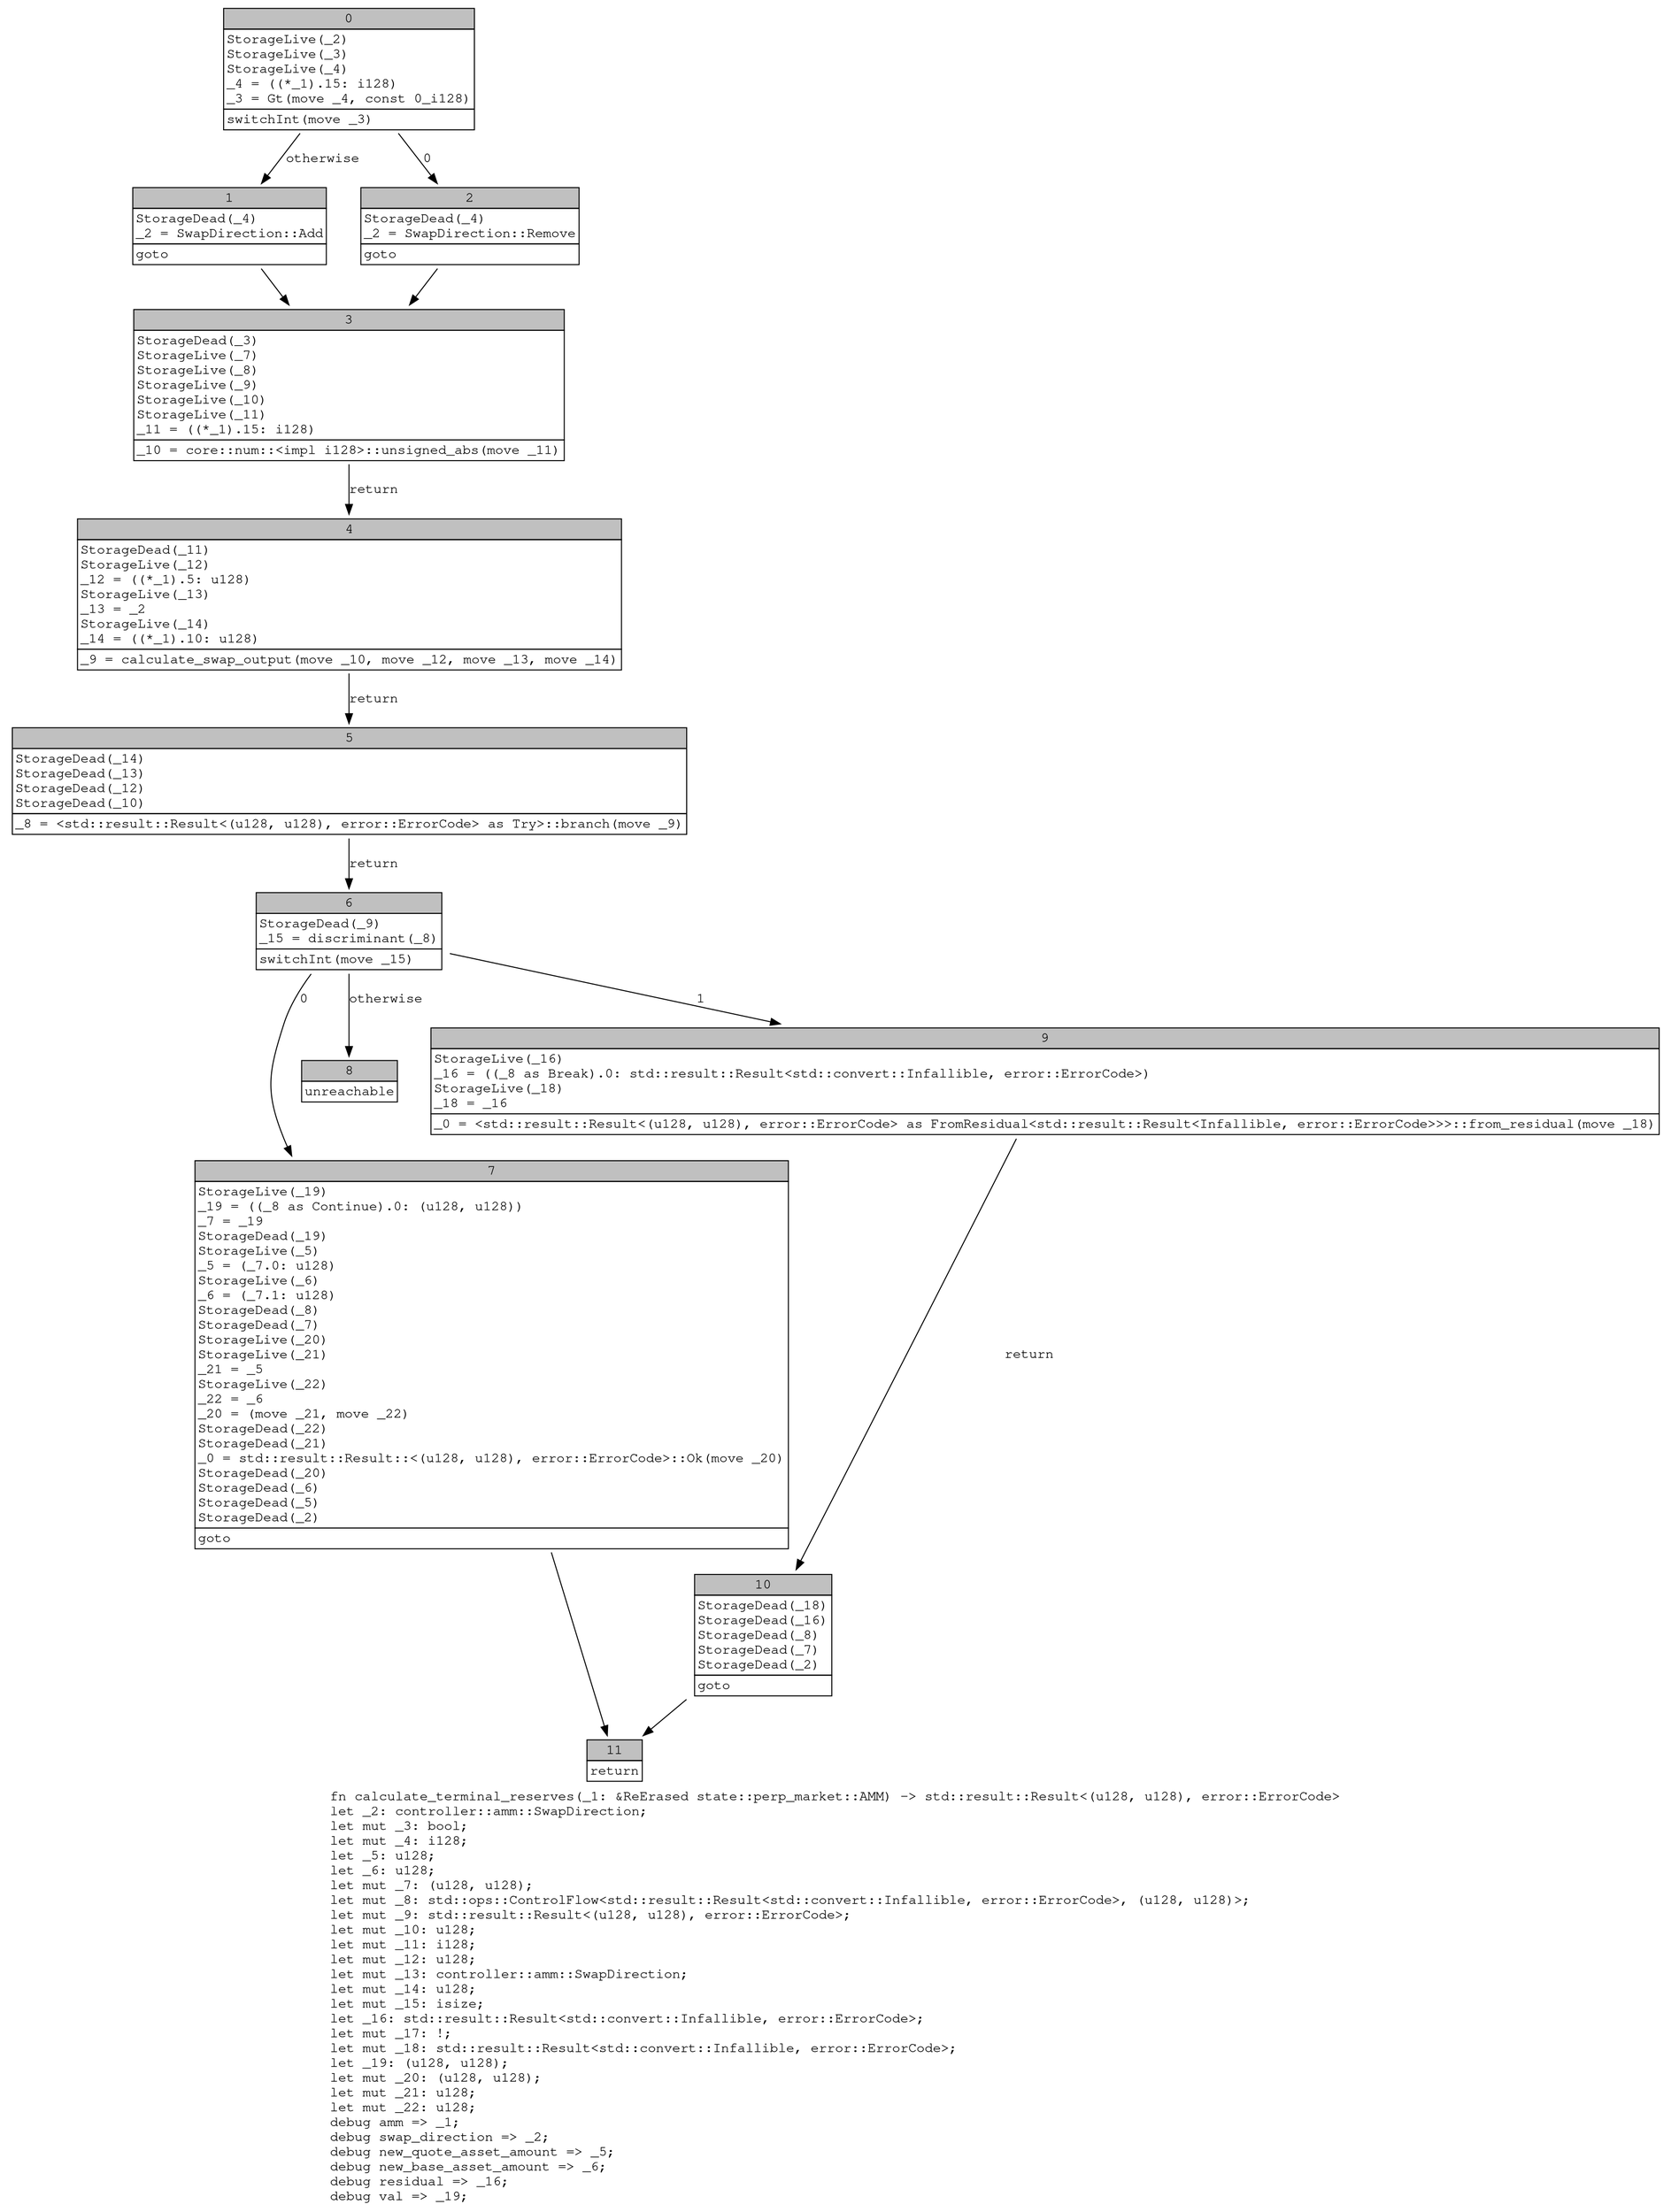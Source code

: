 digraph Mir_0_1807 {
    graph [fontname="Courier, monospace"];
    node [fontname="Courier, monospace"];
    edge [fontname="Courier, monospace"];
    label=<fn calculate_terminal_reserves(_1: &amp;ReErased state::perp_market::AMM) -&gt; std::result::Result&lt;(u128, u128), error::ErrorCode&gt;<br align="left"/>let _2: controller::amm::SwapDirection;<br align="left"/>let mut _3: bool;<br align="left"/>let mut _4: i128;<br align="left"/>let _5: u128;<br align="left"/>let _6: u128;<br align="left"/>let mut _7: (u128, u128);<br align="left"/>let mut _8: std::ops::ControlFlow&lt;std::result::Result&lt;std::convert::Infallible, error::ErrorCode&gt;, (u128, u128)&gt;;<br align="left"/>let mut _9: std::result::Result&lt;(u128, u128), error::ErrorCode&gt;;<br align="left"/>let mut _10: u128;<br align="left"/>let mut _11: i128;<br align="left"/>let mut _12: u128;<br align="left"/>let mut _13: controller::amm::SwapDirection;<br align="left"/>let mut _14: u128;<br align="left"/>let mut _15: isize;<br align="left"/>let _16: std::result::Result&lt;std::convert::Infallible, error::ErrorCode&gt;;<br align="left"/>let mut _17: !;<br align="left"/>let mut _18: std::result::Result&lt;std::convert::Infallible, error::ErrorCode&gt;;<br align="left"/>let _19: (u128, u128);<br align="left"/>let mut _20: (u128, u128);<br align="left"/>let mut _21: u128;<br align="left"/>let mut _22: u128;<br align="left"/>debug amm =&gt; _1;<br align="left"/>debug swap_direction =&gt; _2;<br align="left"/>debug new_quote_asset_amount =&gt; _5;<br align="left"/>debug new_base_asset_amount =&gt; _6;<br align="left"/>debug residual =&gt; _16;<br align="left"/>debug val =&gt; _19;<br align="left"/>>;
    bb0__0_1807 [shape="none", label=<<table border="0" cellborder="1" cellspacing="0"><tr><td bgcolor="gray" align="center" colspan="1">0</td></tr><tr><td align="left" balign="left">StorageLive(_2)<br/>StorageLive(_3)<br/>StorageLive(_4)<br/>_4 = ((*_1).15: i128)<br/>_3 = Gt(move _4, const 0_i128)<br/></td></tr><tr><td align="left">switchInt(move _3)</td></tr></table>>];
    bb1__0_1807 [shape="none", label=<<table border="0" cellborder="1" cellspacing="0"><tr><td bgcolor="gray" align="center" colspan="1">1</td></tr><tr><td align="left" balign="left">StorageDead(_4)<br/>_2 = SwapDirection::Add<br/></td></tr><tr><td align="left">goto</td></tr></table>>];
    bb2__0_1807 [shape="none", label=<<table border="0" cellborder="1" cellspacing="0"><tr><td bgcolor="gray" align="center" colspan="1">2</td></tr><tr><td align="left" balign="left">StorageDead(_4)<br/>_2 = SwapDirection::Remove<br/></td></tr><tr><td align="left">goto</td></tr></table>>];
    bb3__0_1807 [shape="none", label=<<table border="0" cellborder="1" cellspacing="0"><tr><td bgcolor="gray" align="center" colspan="1">3</td></tr><tr><td align="left" balign="left">StorageDead(_3)<br/>StorageLive(_7)<br/>StorageLive(_8)<br/>StorageLive(_9)<br/>StorageLive(_10)<br/>StorageLive(_11)<br/>_11 = ((*_1).15: i128)<br/></td></tr><tr><td align="left">_10 = core::num::&lt;impl i128&gt;::unsigned_abs(move _11)</td></tr></table>>];
    bb4__0_1807 [shape="none", label=<<table border="0" cellborder="1" cellspacing="0"><tr><td bgcolor="gray" align="center" colspan="1">4</td></tr><tr><td align="left" balign="left">StorageDead(_11)<br/>StorageLive(_12)<br/>_12 = ((*_1).5: u128)<br/>StorageLive(_13)<br/>_13 = _2<br/>StorageLive(_14)<br/>_14 = ((*_1).10: u128)<br/></td></tr><tr><td align="left">_9 = calculate_swap_output(move _10, move _12, move _13, move _14)</td></tr></table>>];
    bb5__0_1807 [shape="none", label=<<table border="0" cellborder="1" cellspacing="0"><tr><td bgcolor="gray" align="center" colspan="1">5</td></tr><tr><td align="left" balign="left">StorageDead(_14)<br/>StorageDead(_13)<br/>StorageDead(_12)<br/>StorageDead(_10)<br/></td></tr><tr><td align="left">_8 = &lt;std::result::Result&lt;(u128, u128), error::ErrorCode&gt; as Try&gt;::branch(move _9)</td></tr></table>>];
    bb6__0_1807 [shape="none", label=<<table border="0" cellborder="1" cellspacing="0"><tr><td bgcolor="gray" align="center" colspan="1">6</td></tr><tr><td align="left" balign="left">StorageDead(_9)<br/>_15 = discriminant(_8)<br/></td></tr><tr><td align="left">switchInt(move _15)</td></tr></table>>];
    bb7__0_1807 [shape="none", label=<<table border="0" cellborder="1" cellspacing="0"><tr><td bgcolor="gray" align="center" colspan="1">7</td></tr><tr><td align="left" balign="left">StorageLive(_19)<br/>_19 = ((_8 as Continue).0: (u128, u128))<br/>_7 = _19<br/>StorageDead(_19)<br/>StorageLive(_5)<br/>_5 = (_7.0: u128)<br/>StorageLive(_6)<br/>_6 = (_7.1: u128)<br/>StorageDead(_8)<br/>StorageDead(_7)<br/>StorageLive(_20)<br/>StorageLive(_21)<br/>_21 = _5<br/>StorageLive(_22)<br/>_22 = _6<br/>_20 = (move _21, move _22)<br/>StorageDead(_22)<br/>StorageDead(_21)<br/>_0 = std::result::Result::&lt;(u128, u128), error::ErrorCode&gt;::Ok(move _20)<br/>StorageDead(_20)<br/>StorageDead(_6)<br/>StorageDead(_5)<br/>StorageDead(_2)<br/></td></tr><tr><td align="left">goto</td></tr></table>>];
    bb8__0_1807 [shape="none", label=<<table border="0" cellborder="1" cellspacing="0"><tr><td bgcolor="gray" align="center" colspan="1">8</td></tr><tr><td align="left">unreachable</td></tr></table>>];
    bb9__0_1807 [shape="none", label=<<table border="0" cellborder="1" cellspacing="0"><tr><td bgcolor="gray" align="center" colspan="1">9</td></tr><tr><td align="left" balign="left">StorageLive(_16)<br/>_16 = ((_8 as Break).0: std::result::Result&lt;std::convert::Infallible, error::ErrorCode&gt;)<br/>StorageLive(_18)<br/>_18 = _16<br/></td></tr><tr><td align="left">_0 = &lt;std::result::Result&lt;(u128, u128), error::ErrorCode&gt; as FromResidual&lt;std::result::Result&lt;Infallible, error::ErrorCode&gt;&gt;&gt;::from_residual(move _18)</td></tr></table>>];
    bb10__0_1807 [shape="none", label=<<table border="0" cellborder="1" cellspacing="0"><tr><td bgcolor="gray" align="center" colspan="1">10</td></tr><tr><td align="left" balign="left">StorageDead(_18)<br/>StorageDead(_16)<br/>StorageDead(_8)<br/>StorageDead(_7)<br/>StorageDead(_2)<br/></td></tr><tr><td align="left">goto</td></tr></table>>];
    bb11__0_1807 [shape="none", label=<<table border="0" cellborder="1" cellspacing="0"><tr><td bgcolor="gray" align="center" colspan="1">11</td></tr><tr><td align="left">return</td></tr></table>>];
    bb0__0_1807 -> bb2__0_1807 [label="0"];
    bb0__0_1807 -> bb1__0_1807 [label="otherwise"];
    bb1__0_1807 -> bb3__0_1807 [label=""];
    bb2__0_1807 -> bb3__0_1807 [label=""];
    bb3__0_1807 -> bb4__0_1807 [label="return"];
    bb4__0_1807 -> bb5__0_1807 [label="return"];
    bb5__0_1807 -> bb6__0_1807 [label="return"];
    bb6__0_1807 -> bb7__0_1807 [label="0"];
    bb6__0_1807 -> bb9__0_1807 [label="1"];
    bb6__0_1807 -> bb8__0_1807 [label="otherwise"];
    bb7__0_1807 -> bb11__0_1807 [label=""];
    bb9__0_1807 -> bb10__0_1807 [label="return"];
    bb10__0_1807 -> bb11__0_1807 [label=""];
}

